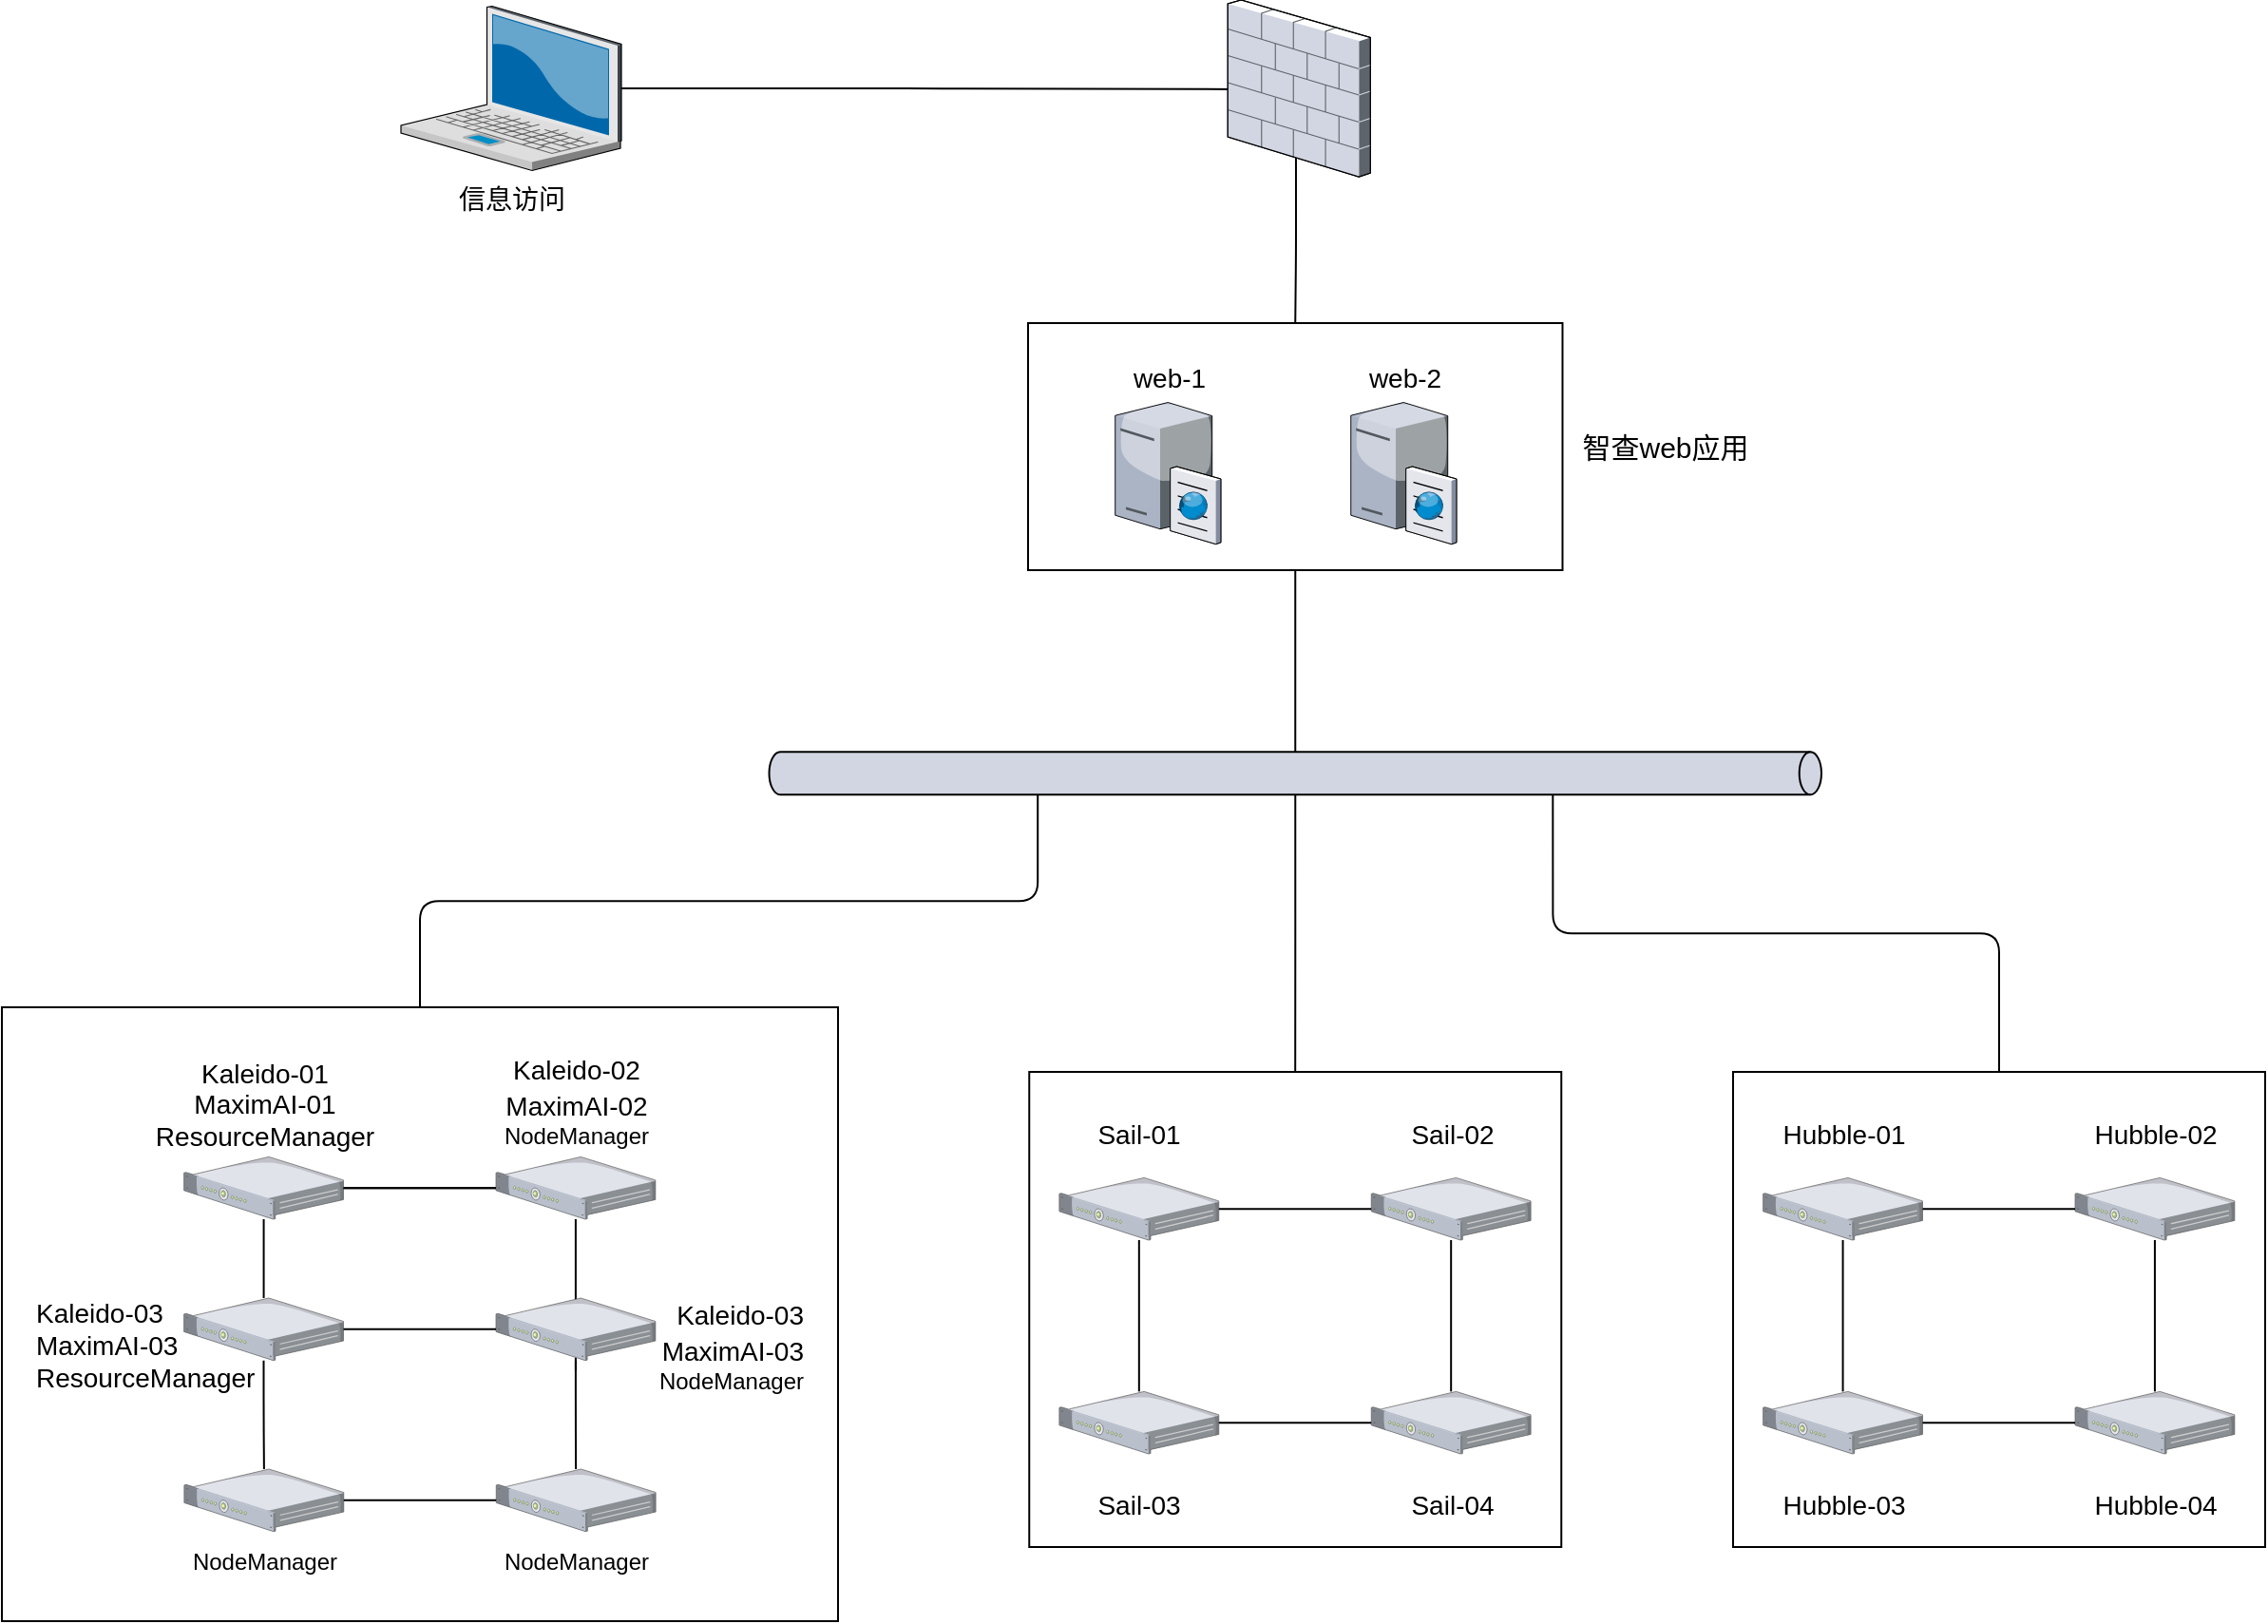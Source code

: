 <mxfile version="16.6.2" type="github">
  <diagram name="Page-1" id="e3a06f82-3646-2815-327d-82caf3d4e204">
    <mxGraphModel dx="1406" dy="755" grid="1" gridSize="10" guides="1" tooltips="1" connect="1" arrows="1" fold="1" page="1" pageScale="1.5" pageWidth="1169" pageHeight="826" math="0" shadow="0">
      <root>
        <mxCell id="0" style=";html=1;" />
        <mxCell id="1" style=";html=1;" parent="0" />
        <mxCell id="W6fJpK6H0EL8F6D3os2s-2" style="edgeStyle=orthogonalEdgeStyle;orthogonalLoop=1;jettySize=auto;html=1;entryX=0.08;entryY=0.505;entryDx=0;entryDy=0;entryPerimeter=0;endArrow=none;endFill=0;" edge="1" parent="1" source="6a7d8f32e03d9370-2" target="6a7d8f32e03d9370-17">
          <mxGeometry relative="1" as="geometry" />
        </mxCell>
        <mxCell id="6a7d8f32e03d9370-2" value="信息访问" style="verticalLabelPosition=bottom;aspect=fixed;html=1;verticalAlign=top;strokeColor=none;shape=mxgraph.citrix.laptop_2;fontSize=14;" parent="1" vertex="1">
          <mxGeometry x="320.0" y="73.25" width="116" height="86.5" as="geometry" />
        </mxCell>
        <mxCell id="W6fJpK6H0EL8F6D3os2s-1" value="" style="edgeStyle=orthogonalEdgeStyle;orthogonalLoop=1;jettySize=auto;html=1;entryX=0.5;entryY=0;entryDx=0;entryDy=0;endArrow=none;endFill=0;exitX=0.478;exitY=0.753;exitDx=0;exitDy=0;exitPerimeter=0;" edge="1" parent="1" source="6a7d8f32e03d9370-17" target="TddsiLiBOiZgONE5JxTx-70">
          <mxGeometry relative="1" as="geometry" />
        </mxCell>
        <mxCell id="6a7d8f32e03d9370-17" value="" style="verticalLabelPosition=bottom;aspect=fixed;html=1;verticalAlign=top;strokeColor=none;shape=mxgraph.citrix.firewall;fontSize=14;" parent="1" vertex="1">
          <mxGeometry x="755.13" y="70" width="75" height="93" as="geometry" />
        </mxCell>
        <mxCell id="W6fJpK6H0EL8F6D3os2s-14" style="edgeStyle=orthogonalEdgeStyle;orthogonalLoop=1;jettySize=auto;html=1;fontFamily=Helvetica;endArrow=none;endFill=0;" edge="1" parent="1" source="TddsiLiBOiZgONE5JxTx-21" target="TddsiLiBOiZgONE5JxTx-50">
          <mxGeometry relative="1" as="geometry" />
        </mxCell>
        <mxCell id="W6fJpK6H0EL8F6D3os2s-15" style="edgeStyle=orthogonalEdgeStyle;orthogonalLoop=1;jettySize=auto;html=1;exitX=1;exitY=0;exitDx=0;exitDy=412.401;exitPerimeter=0;entryX=0.5;entryY=0;entryDx=0;entryDy=0;fontFamily=Helvetica;endArrow=none;endFill=0;" edge="1" parent="1" source="TddsiLiBOiZgONE5JxTx-21" target="TddsiLiBOiZgONE5JxTx-60">
          <mxGeometry relative="1" as="geometry" />
        </mxCell>
        <mxCell id="W6fJpK6H0EL8F6D3os2s-16" style="edgeStyle=orthogonalEdgeStyle;orthogonalLoop=1;jettySize=auto;html=1;exitX=1;exitY=0;exitDx=0;exitDy=141.349;exitPerimeter=0;fontFamily=Helvetica;endArrow=none;endFill=0;" edge="1" parent="1" source="TddsiLiBOiZgONE5JxTx-21" target="TddsiLiBOiZgONE5JxTx-33">
          <mxGeometry relative="1" as="geometry" />
        </mxCell>
        <mxCell id="TddsiLiBOiZgONE5JxTx-21" value="" style="shape=cylinder3;whiteSpace=wrap;html=1;boundedLbl=1;backgroundOutline=1;size=5.824;rotation=90;labelBackgroundColor=none;fillColor=#d2d6e2;" parent="1" vertex="1">
          <mxGeometry x="779.38" y="200" width="22.5" height="553.75" as="geometry" />
        </mxCell>
        <mxCell id="TddsiLiBOiZgONE5JxTx-48" value="" style="group;" parent="1" vertex="1" connectable="0">
          <mxGeometry x="1021" y="634" width="280" height="250" as="geometry" />
        </mxCell>
        <mxCell id="TddsiLiBOiZgONE5JxTx-33" value="" style="whiteSpace=wrap;html=1;" parent="TddsiLiBOiZgONE5JxTx-48" vertex="1">
          <mxGeometry width="280" height="250" as="geometry" />
        </mxCell>
        <mxCell id="TddsiLiBOiZgONE5JxTx-34" value="&lt;p class=&quot;MsoNormal&quot;&gt;&lt;span style=&quot;font-size: 10.5pt&quot;&gt;Hubble-01&lt;/span&gt;&lt;/p&gt;" style="verticalLabelPosition=top;aspect=fixed;html=1;verticalAlign=bottom;strokeColor=none;align=center;outlineConnect=0;shape=mxgraph.citrix.1u_2u_server;labelPosition=center;" parent="TddsiLiBOiZgONE5JxTx-48" vertex="1">
          <mxGeometry x="15.822" y="55.691" width="83.925" height="32.813" as="geometry" />
        </mxCell>
        <mxCell id="TddsiLiBOiZgONE5JxTx-35" value="&lt;p class=&quot;MsoNormal&quot;&gt;&lt;span style=&quot;font-size: 10.5pt&quot;&gt;Hubble-02&lt;/span&gt;&lt;/p&gt;" style="verticalLabelPosition=top;aspect=fixed;html=1;verticalAlign=bottom;strokeColor=none;align=center;outlineConnect=0;shape=mxgraph.citrix.1u_2u_server;labelPosition=center;" parent="TddsiLiBOiZgONE5JxTx-48" vertex="1">
          <mxGeometry x="179.999" y="55.691" width="83.925" height="32.813" as="geometry" />
        </mxCell>
        <mxCell id="TddsiLiBOiZgONE5JxTx-36" value="" style="edgeStyle=orthogonalEdgeStyle;orthogonalLoop=1;jettySize=auto;html=1;endArrow=none;endFill=0;" parent="TddsiLiBOiZgONE5JxTx-48" source="TddsiLiBOiZgONE5JxTx-34" target="TddsiLiBOiZgONE5JxTx-35" edge="1">
          <mxGeometry relative="1" as="geometry" />
        </mxCell>
        <mxCell id="TddsiLiBOiZgONE5JxTx-37" value="&lt;p class=&quot;MsoNormal&quot;&gt;&lt;span style=&quot;font-size: 10.5pt&quot;&gt;Hubble-03&lt;/span&gt;&lt;/p&gt;" style="verticalLabelPosition=bottom;aspect=fixed;html=1;verticalAlign=top;strokeColor=none;align=center;outlineConnect=0;shape=mxgraph.citrix.1u_2u_server;" parent="TddsiLiBOiZgONE5JxTx-48" vertex="1">
          <mxGeometry x="15.822" y="168.184" width="83.925" height="32.813" as="geometry" />
        </mxCell>
        <mxCell id="TddsiLiBOiZgONE5JxTx-38" value="&lt;p class=&quot;MsoNormal&quot;&gt;&lt;span style=&quot;font-size: 10.5pt&quot;&gt;Hubble-04&lt;/span&gt;&lt;/p&gt;" style="verticalLabelPosition=bottom;aspect=fixed;html=1;verticalAlign=top;strokeColor=none;align=center;outlineConnect=0;shape=mxgraph.citrix.1u_2u_server;" parent="TddsiLiBOiZgONE5JxTx-48" vertex="1">
          <mxGeometry x="179.999" y="168.184" width="83.925" height="32.813" as="geometry" />
        </mxCell>
        <mxCell id="TddsiLiBOiZgONE5JxTx-39" value="" style="edgeStyle=orthogonalEdgeStyle;orthogonalLoop=1;jettySize=auto;html=1;endArrow=none;endFill=0;" parent="TddsiLiBOiZgONE5JxTx-48" source="TddsiLiBOiZgONE5JxTx-35" target="TddsiLiBOiZgONE5JxTx-38" edge="1">
          <mxGeometry relative="1" as="geometry" />
        </mxCell>
        <mxCell id="TddsiLiBOiZgONE5JxTx-40" value="" style="edgeStyle=orthogonalEdgeStyle;orthogonalLoop=1;jettySize=auto;html=1;endArrow=none;endFill=0;" parent="TddsiLiBOiZgONE5JxTx-48" source="TddsiLiBOiZgONE5JxTx-37" target="TddsiLiBOiZgONE5JxTx-38" edge="1">
          <mxGeometry relative="1" as="geometry" />
        </mxCell>
        <mxCell id="TddsiLiBOiZgONE5JxTx-45" value="" style="edgeStyle=orthogonalEdgeStyle;orthogonalLoop=1;jettySize=auto;html=1;endArrow=none;endFill=0;" parent="TddsiLiBOiZgONE5JxTx-48" source="TddsiLiBOiZgONE5JxTx-34" target="TddsiLiBOiZgONE5JxTx-37" edge="1">
          <mxGeometry relative="1" as="geometry" />
        </mxCell>
        <mxCell id="TddsiLiBOiZgONE5JxTx-49" value="" style="group;" parent="1" vertex="1" connectable="0">
          <mxGeometry x="650.63" y="634" width="280" height="250" as="geometry" />
        </mxCell>
        <mxCell id="TddsiLiBOiZgONE5JxTx-50" value="" style="whiteSpace=wrap;html=1;" parent="TddsiLiBOiZgONE5JxTx-49" vertex="1">
          <mxGeometry width="280" height="250" as="geometry" />
        </mxCell>
        <mxCell id="TddsiLiBOiZgONE5JxTx-51" value="&lt;p class=&quot;MsoNormal&quot;&gt;&lt;span style=&quot;font-size: 10.5pt&quot;&gt;Sail&lt;/span&gt;&lt;span style=&quot;font-size: 10.5pt&quot;&gt;-01&lt;/span&gt;&lt;/p&gt;" style="verticalLabelPosition=top;aspect=fixed;html=1;verticalAlign=bottom;strokeColor=none;align=center;outlineConnect=0;shape=mxgraph.citrix.1u_2u_server;labelPosition=center;" parent="TddsiLiBOiZgONE5JxTx-49" vertex="1">
          <mxGeometry x="15.822" y="55.691" width="83.925" height="32.813" as="geometry" />
        </mxCell>
        <mxCell id="TddsiLiBOiZgONE5JxTx-52" value="&lt;p class=&quot;MsoNormal&quot;&gt;&lt;span style=&quot;font-size: 10.5pt&quot;&gt;Sail&lt;/span&gt;&lt;span style=&quot;font-size: 10.5pt&quot;&gt;-02&lt;/span&gt;&lt;/p&gt;" style="verticalLabelPosition=top;aspect=fixed;html=1;verticalAlign=bottom;strokeColor=none;align=center;outlineConnect=0;shape=mxgraph.citrix.1u_2u_server;labelPosition=center;" parent="TddsiLiBOiZgONE5JxTx-49" vertex="1">
          <mxGeometry x="179.999" y="55.691" width="83.925" height="32.813" as="geometry" />
        </mxCell>
        <mxCell id="TddsiLiBOiZgONE5JxTx-53" value="" style="edgeStyle=orthogonalEdgeStyle;orthogonalLoop=1;jettySize=auto;html=1;endArrow=none;endFill=0;" parent="TddsiLiBOiZgONE5JxTx-49" source="TddsiLiBOiZgONE5JxTx-51" target="TddsiLiBOiZgONE5JxTx-52" edge="1">
          <mxGeometry relative="1" as="geometry" />
        </mxCell>
        <mxCell id="TddsiLiBOiZgONE5JxTx-54" value="&lt;p class=&quot;MsoNormal&quot;&gt;&lt;span style=&quot;font-size: 10.5pt&quot;&gt;Sail&lt;/span&gt;&lt;span style=&quot;font-size: 10.5pt&quot;&gt;-03&lt;/span&gt;&lt;/p&gt;" style="verticalLabelPosition=bottom;aspect=fixed;html=1;verticalAlign=top;strokeColor=none;align=center;outlineConnect=0;shape=mxgraph.citrix.1u_2u_server;" parent="TddsiLiBOiZgONE5JxTx-49" vertex="1">
          <mxGeometry x="15.822" y="168.184" width="83.925" height="32.813" as="geometry" />
        </mxCell>
        <mxCell id="TddsiLiBOiZgONE5JxTx-55" value="&lt;p class=&quot;MsoNormal&quot;&gt;&lt;span style=&quot;font-size: 10.5pt&quot;&gt;Sail&lt;/span&gt;&lt;span style=&quot;font-size: 10.5pt&quot;&gt;-04&lt;/span&gt;&lt;/p&gt;" style="verticalLabelPosition=bottom;aspect=fixed;html=1;verticalAlign=top;strokeColor=none;align=center;outlineConnect=0;shape=mxgraph.citrix.1u_2u_server;" parent="TddsiLiBOiZgONE5JxTx-49" vertex="1">
          <mxGeometry x="179.999" y="168.184" width="83.925" height="32.813" as="geometry" />
        </mxCell>
        <mxCell id="TddsiLiBOiZgONE5JxTx-56" value="" style="edgeStyle=orthogonalEdgeStyle;orthogonalLoop=1;jettySize=auto;html=1;endArrow=none;endFill=0;" parent="TddsiLiBOiZgONE5JxTx-49" source="TddsiLiBOiZgONE5JxTx-52" target="TddsiLiBOiZgONE5JxTx-55" edge="1">
          <mxGeometry relative="1" as="geometry" />
        </mxCell>
        <mxCell id="TddsiLiBOiZgONE5JxTx-57" value="" style="edgeStyle=orthogonalEdgeStyle;orthogonalLoop=1;jettySize=auto;html=1;endArrow=none;endFill=0;" parent="TddsiLiBOiZgONE5JxTx-49" source="TddsiLiBOiZgONE5JxTx-54" target="TddsiLiBOiZgONE5JxTx-55" edge="1">
          <mxGeometry relative="1" as="geometry" />
        </mxCell>
        <mxCell id="TddsiLiBOiZgONE5JxTx-58" value="" style="edgeStyle=orthogonalEdgeStyle;orthogonalLoop=1;jettySize=auto;html=1;endArrow=none;endFill=0;" parent="TddsiLiBOiZgONE5JxTx-49" source="TddsiLiBOiZgONE5JxTx-51" target="TddsiLiBOiZgONE5JxTx-54" edge="1">
          <mxGeometry relative="1" as="geometry" />
        </mxCell>
        <mxCell id="TddsiLiBOiZgONE5JxTx-75" value="" style="group;" parent="1" vertex="1" connectable="0">
          <mxGeometry x="650" y="240" width="390" height="130" as="geometry" />
        </mxCell>
        <mxCell id="TddsiLiBOiZgONE5JxTx-70" value="" style="whiteSpace=wrap;html=1;" parent="TddsiLiBOiZgONE5JxTx-75" vertex="1">
          <mxGeometry width="281.25" height="130" as="geometry" />
        </mxCell>
        <mxCell id="6a7d8f32e03d9370-15" value="web-1" style="verticalLabelPosition=top;aspect=fixed;html=1;verticalAlign=bottom;strokeColor=none;shape=mxgraph.citrix.cache_server;fontSize=14;labelPosition=center;align=center;" parent="TddsiLiBOiZgONE5JxTx-75" vertex="1">
          <mxGeometry x="45.866" y="40" width="55.48" height="76.19" as="geometry" />
        </mxCell>
        <mxCell id="TddsiLiBOiZgONE5JxTx-1" value="web-2" style="verticalLabelPosition=top;aspect=fixed;html=1;verticalAlign=bottom;strokeColor=none;shape=mxgraph.citrix.cache_server;fontSize=14;labelPosition=center;align=center;" parent="TddsiLiBOiZgONE5JxTx-75" vertex="1">
          <mxGeometry x="169.875" y="40" width="55.48" height="76.19" as="geometry" />
        </mxCell>
        <mxCell id="TddsiLiBOiZgONE5JxTx-74" value="&lt;font style=&quot;font-size: 15px&quot;&gt;智查web应用&lt;/font&gt;" style="text;html=1;strokeColor=none;fillColor=none;align=center;verticalAlign=middle;whiteSpace=wrap;" parent="TddsiLiBOiZgONE5JxTx-75" vertex="1">
          <mxGeometry x="281.25" y="30" width="108.75" height="70" as="geometry" />
        </mxCell>
        <mxCell id="W6fJpK6H0EL8F6D3os2s-13" style="edgeStyle=orthogonalEdgeStyle;orthogonalLoop=1;jettySize=auto;html=1;fontFamily=Helvetica;endArrow=none;endFill=0;" edge="1" parent="1" source="TddsiLiBOiZgONE5JxTx-70" target="TddsiLiBOiZgONE5JxTx-21">
          <mxGeometry relative="1" as="geometry" />
        </mxCell>
        <mxCell id="W6fJpK6H0EL8F6D3os2s-17" value="" style="group;" vertex="1" connectable="0" parent="1">
          <mxGeometry x="110" y="600" width="440" height="323" as="geometry" />
        </mxCell>
        <mxCell id="TddsiLiBOiZgONE5JxTx-60" value="" style="whiteSpace=wrap;html=1;" parent="W6fJpK6H0EL8F6D3os2s-17" vertex="1">
          <mxGeometry width="440" height="323" as="geometry" />
        </mxCell>
        <mxCell id="TddsiLiBOiZgONE5JxTx-61" value="&lt;p&gt;&lt;span style=&quot;font-weight: normal&quot;&gt;&lt;span style=&quot;font-size: 10.5pt&quot;&gt;Kaleido-01&lt;br&gt;&lt;/span&gt;&lt;/span&gt;&lt;span style=&quot;font-weight: normal&quot;&gt;&lt;span style=&quot;font-size: 10.5pt&quot;&gt;MaximAI-01&lt;br&gt;&lt;/span&gt;&lt;/span&gt;&lt;span style=&quot;font-size: 14px&quot;&gt;ResourceManager&lt;/span&gt;&lt;/p&gt;" style="verticalLabelPosition=top;aspect=fixed;html=1;verticalAlign=bottom;strokeColor=none;align=center;outlineConnect=0;shape=mxgraph.citrix.1u_2u_server;labelPosition=center;spacing=-10;" parent="W6fJpK6H0EL8F6D3os2s-17" vertex="1">
          <mxGeometry x="95.822" y="78.691" width="83.925" height="32.813" as="geometry" />
        </mxCell>
        <mxCell id="TddsiLiBOiZgONE5JxTx-62" value="&lt;p style=&quot;line-height: 1.3&quot;&gt;&lt;span style=&quot;font-weight: normal&quot;&gt;&lt;span style=&quot;font-size: 10.5pt&quot;&gt;Kaleido-02&lt;br&gt;&lt;/span&gt;&lt;/span&gt;&lt;span style=&quot;font-weight: normal&quot;&gt;&lt;span style=&quot;font-size: 10.5pt&quot;&gt;MaximAI-02&lt;br&gt;&lt;/span&gt;&lt;/span&gt;&lt;font face=&quot;Helvetica&quot; style=&quot;line-height: 1&quot;&gt;NodeManager&lt;/font&gt;&lt;/p&gt;" style="verticalLabelPosition=top;aspect=fixed;html=1;verticalAlign=bottom;strokeColor=none;align=center;outlineConnect=0;shape=mxgraph.citrix.1u_2u_server;labelPosition=center;spacingTop=0;spacing=-10;" parent="W6fJpK6H0EL8F6D3os2s-17" vertex="1">
          <mxGeometry x="259.999" y="78.691" width="83.925" height="32.813" as="geometry" />
        </mxCell>
        <mxCell id="W6fJpK6H0EL8F6D3os2s-8" value="" style="edgeStyle=orthogonalEdgeStyle;orthogonalLoop=1;jettySize=auto;html=1;fontFamily=Helvetica;endArrow=none;endFill=0;" edge="1" parent="W6fJpK6H0EL8F6D3os2s-17" source="TddsiLiBOiZgONE5JxTx-61" target="TddsiLiBOiZgONE5JxTx-62">
          <mxGeometry relative="1" as="geometry" />
        </mxCell>
        <mxCell id="TddsiLiBOiZgONE5JxTx-63" value="" style="edgeStyle=orthogonalEdgeStyle;orthogonalLoop=1;jettySize=auto;html=1;endArrow=none;endFill=0;" parent="W6fJpK6H0EL8F6D3os2s-17" source="TddsiLiBOiZgONE5JxTx-61" target="TddsiLiBOiZgONE5JxTx-62" edge="1">
          <mxGeometry relative="1" as="geometry" />
        </mxCell>
        <mxCell id="TddsiLiBOiZgONE5JxTx-64" value="&lt;p&gt;&lt;span style=&quot;font-weight: normal&quot;&gt;&lt;span style=&quot;font-size: 10.5pt&quot;&gt;Kaleido-03&lt;br&gt;&lt;/span&gt;&lt;/span&gt;&lt;span style=&quot;font-weight: normal&quot;&gt;&lt;span style=&quot;font-size: 10.5pt&quot;&gt;MaximAI-03&lt;br&gt;&lt;/span&gt;&lt;/span&gt;&lt;span style=&quot;font-size: 14px&quot;&gt;ResourceManager&lt;/span&gt;&lt;/p&gt;" style="verticalLabelPosition=bottom;aspect=fixed;html=1;verticalAlign=top;strokeColor=none;align=left;outlineConnect=0;shape=mxgraph.citrix.1u_2u_server;spacing=0;labelPosition=left;spacingRight=0;spacingBottom=0;spacingLeft=6;spacingTop=-50;" parent="W6fJpK6H0EL8F6D3os2s-17" vertex="1">
          <mxGeometry x="95.822" y="153.004" width="83.925" height="32.813" as="geometry" />
        </mxCell>
        <mxCell id="TddsiLiBOiZgONE5JxTx-66" value="" style="edgeStyle=orthogonalEdgeStyle;orthogonalLoop=1;jettySize=auto;html=1;endArrow=none;endFill=0;" parent="W6fJpK6H0EL8F6D3os2s-17" source="TddsiLiBOiZgONE5JxTx-62" edge="1">
          <mxGeometry relative="1" as="geometry">
            <mxPoint x="301.961" y="191.184" as="targetPoint" />
          </mxGeometry>
        </mxCell>
        <mxCell id="TddsiLiBOiZgONE5JxTx-68" value="" style="edgeStyle=orthogonalEdgeStyle;orthogonalLoop=1;jettySize=auto;html=1;endArrow=none;endFill=0;" parent="W6fJpK6H0EL8F6D3os2s-17" source="TddsiLiBOiZgONE5JxTx-61" target="TddsiLiBOiZgONE5JxTx-64" edge="1">
          <mxGeometry relative="1" as="geometry" />
        </mxCell>
        <mxCell id="W6fJpK6H0EL8F6D3os2s-3" value="&lt;p style=&quot;line-height: 1.3&quot;&gt;&lt;span style=&quot;font-weight: normal&quot;&gt;&lt;span style=&quot;font-size: 10.5pt&quot;&gt;Kaleido-03&lt;br&gt;&lt;/span&gt;&lt;/span&gt;&lt;span style=&quot;font-weight: normal&quot;&gt;&lt;span style=&quot;font-size: 10.5pt&quot;&gt;MaximAI-03&lt;br&gt;&lt;/span&gt;&lt;/span&gt;&lt;font face=&quot;Helvetica&quot; style=&quot;line-height: 1&quot;&gt;NodeManager&lt;/font&gt;&lt;/p&gt;" style="verticalLabelPosition=middle;aspect=fixed;html=1;verticalAlign=middle;strokeColor=none;align=right;outlineConnect=0;shape=mxgraph.citrix.1u_2u_server;spacing=0;spacingTop=20;spacingRight=7;spacingLeft=0;labelPosition=right;" vertex="1" parent="W6fJpK6H0EL8F6D3os2s-17">
          <mxGeometry x="260.002" y="153.004" width="83.925" height="32.813" as="geometry" />
        </mxCell>
        <mxCell id="W6fJpK6H0EL8F6D3os2s-6" value="" style="edgeStyle=orthogonalEdgeStyle;orthogonalLoop=1;jettySize=auto;html=1;fontFamily=Helvetica;endArrow=none;endFill=0;" edge="1" parent="W6fJpK6H0EL8F6D3os2s-17" source="TddsiLiBOiZgONE5JxTx-64" target="W6fJpK6H0EL8F6D3os2s-3">
          <mxGeometry relative="1" as="geometry" />
        </mxCell>
        <mxCell id="W6fJpK6H0EL8F6D3os2s-4" value="&lt;pre style=&quot;line-height: 1.3&quot;&gt;&lt;font face=&quot;Helvetica&quot; style=&quot;line-height: 1&quot;&gt;NodeManager&lt;/font&gt;&lt;/pre&gt;" style="verticalLabelPosition=bottom;aspect=fixed;html=1;verticalAlign=top;strokeColor=none;align=center;outlineConnect=0;shape=mxgraph.citrix.1u_2u_server;spacing=-8;" vertex="1" parent="W6fJpK6H0EL8F6D3os2s-17">
          <mxGeometry x="95.952" y="243.004" width="83.925" height="32.813" as="geometry" />
        </mxCell>
        <mxCell id="W6fJpK6H0EL8F6D3os2s-9" value="" style="edgeStyle=orthogonalEdgeStyle;orthogonalLoop=1;jettySize=auto;html=1;fontFamily=Helvetica;endArrow=none;endFill=0;" edge="1" parent="W6fJpK6H0EL8F6D3os2s-17" source="TddsiLiBOiZgONE5JxTx-64" target="W6fJpK6H0EL8F6D3os2s-4">
          <mxGeometry relative="1" as="geometry" />
        </mxCell>
        <mxCell id="W6fJpK6H0EL8F6D3os2s-7" value="&lt;pre style=&quot;line-height: 1.3&quot;&gt;&lt;font face=&quot;Helvetica&quot; style=&quot;line-height: 1&quot;&gt;NodeManager&lt;/font&gt;&lt;/pre&gt;" style="verticalLabelPosition=bottom;aspect=fixed;html=1;verticalAlign=top;strokeColor=none;align=center;outlineConnect=0;shape=mxgraph.citrix.1u_2u_server;spacing=-8;" vertex="1" parent="W6fJpK6H0EL8F6D3os2s-17">
          <mxGeometry x="260.132" y="243.004" width="83.925" height="32.813" as="geometry" />
        </mxCell>
        <mxCell id="W6fJpK6H0EL8F6D3os2s-10" value="" style="edgeStyle=orthogonalEdgeStyle;orthogonalLoop=1;jettySize=auto;html=1;fontFamily=Helvetica;endArrow=none;endFill=0;" edge="1" parent="W6fJpK6H0EL8F6D3os2s-17" source="W6fJpK6H0EL8F6D3os2s-3" target="W6fJpK6H0EL8F6D3os2s-7">
          <mxGeometry relative="1" as="geometry" />
        </mxCell>
        <mxCell id="W6fJpK6H0EL8F6D3os2s-11" value="" style="edgeStyle=orthogonalEdgeStyle;orthogonalLoop=1;jettySize=auto;html=1;fontFamily=Helvetica;endArrow=none;endFill=0;" edge="1" parent="W6fJpK6H0EL8F6D3os2s-17" source="W6fJpK6H0EL8F6D3os2s-4" target="W6fJpK6H0EL8F6D3os2s-7">
          <mxGeometry relative="1" as="geometry" />
        </mxCell>
      </root>
    </mxGraphModel>
  </diagram>
</mxfile>
